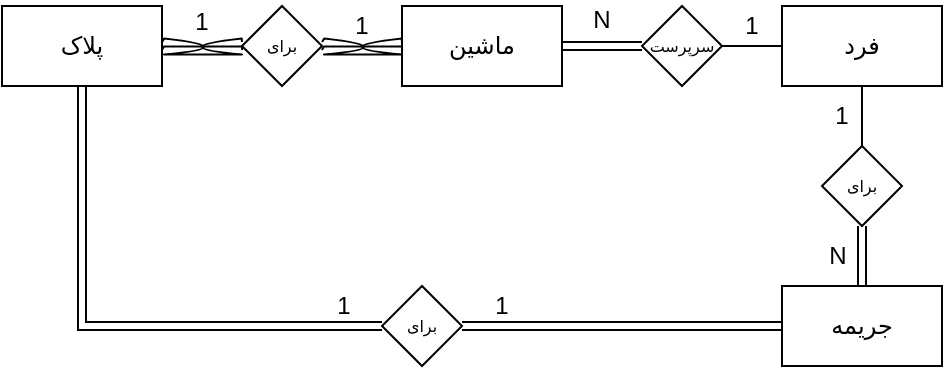 <mxfile version="20.3.0" type="device"><diagram id="R2lEEEUBdFMjLlhIrx00" name="Page-1"><mxGraphModel dx="563" dy="398" grid="1" gridSize="10" guides="1" tooltips="1" connect="1" arrows="1" fold="1" page="1" pageScale="1" pageWidth="850" pageHeight="1100" math="0" shadow="0" extFonts="Permanent Marker^https://fonts.googleapis.com/css?family=Permanent+Marker"><root><mxCell id="0"/><mxCell id="1" parent="0"/><mxCell id="hs4vftY_cz7KIsE7oFim-1" value="پلاک" style="rounded=0;whiteSpace=wrap;html=1;fontFamily=B Yekan;" parent="1" vertex="1"><mxGeometry x="80" y="80" width="80" height="40" as="geometry"/></mxCell><mxCell id="hs4vftY_cz7KIsE7oFim-2" value="ماشین" style="rounded=0;whiteSpace=wrap;html=1;fontFamily=B Yekan;" parent="1" vertex="1"><mxGeometry x="280" y="80" width="80" height="40" as="geometry"/></mxCell><mxCell id="hs4vftY_cz7KIsE7oFim-3" value="فرد" style="rounded=0;whiteSpace=wrap;html=1;fontFamily=B Yekan;" parent="1" vertex="1"><mxGeometry x="470" y="80" width="80" height="40" as="geometry"/></mxCell><mxCell id="hs4vftY_cz7KIsE7oFim-5" style="edgeStyle=orthogonalEdgeStyle;rounded=1;orthogonalLoop=1;jettySize=auto;html=1;entryX=1;entryY=0.5;entryDx=0;entryDy=0;fontFamily=B Yekan;strokeColor=default;endArrow=none;endFill=0;shape=link;" parent="1" edge="1"><mxGeometry relative="1" as="geometry"><mxPoint x="200" y="100" as="sourcePoint"/><mxPoint x="160" y="100" as="targetPoint"/></mxGeometry></mxCell><mxCell id="hs4vftY_cz7KIsE7oFim-6" style="edgeStyle=orthogonalEdgeStyle;rounded=1;orthogonalLoop=1;jettySize=auto;html=1;entryX=0;entryY=0.5;entryDx=0;entryDy=0;fontFamily=B Yekan;endArrow=none;endFill=0;strokeColor=default;shape=link;" parent="1" edge="1"><mxGeometry relative="1" as="geometry"><mxPoint x="240" y="100" as="sourcePoint"/><mxPoint x="280" y="100" as="targetPoint"/></mxGeometry></mxCell><mxCell id="hs4vftY_cz7KIsE7oFim-4" value="برای" style="rhombus;whiteSpace=wrap;html=1;fontFamily=B Yekan;fontSize=8;" parent="1" vertex="1"><mxGeometry x="200" y="80" width="40" height="40" as="geometry"/></mxCell><mxCell id="hs4vftY_cz7KIsE7oFim-8" style="edgeStyle=orthogonalEdgeStyle;rounded=1;orthogonalLoop=1;jettySize=auto;html=1;entryX=1;entryY=0.5;entryDx=0;entryDy=0;fontFamily=B Yekan;endArrow=none;endFill=0;strokeColor=default;shape=link;" parent="1" source="hs4vftY_cz7KIsE7oFim-7" target="hs4vftY_cz7KIsE7oFim-2" edge="1"><mxGeometry relative="1" as="geometry"/></mxCell><mxCell id="hs4vftY_cz7KIsE7oFim-9" style="edgeStyle=orthogonalEdgeStyle;rounded=1;orthogonalLoop=1;jettySize=auto;html=1;entryX=0;entryY=0.5;entryDx=0;entryDy=0;fontFamily=B Yekan;endArrow=none;endFill=0;strokeColor=default;" parent="1" source="hs4vftY_cz7KIsE7oFim-7" target="hs4vftY_cz7KIsE7oFim-3" edge="1"><mxGeometry relative="1" as="geometry"/></mxCell><mxCell id="hs4vftY_cz7KIsE7oFim-7" value="سرپرست" style="rhombus;whiteSpace=wrap;html=1;fontFamily=B Yekan;fontSize=8;" parent="1" vertex="1"><mxGeometry x="400" y="80" width="40" height="40" as="geometry"/></mxCell><mxCell id="iDWRJOw5YXNm8gy2QEuB-1" value="1" style="text;html=1;strokeColor=none;fillColor=none;align=center;verticalAlign=middle;whiteSpace=wrap;rounded=0;" parent="1" vertex="1"><mxGeometry x="160" y="78" width="40" height="20" as="geometry"/></mxCell><mxCell id="iDWRJOw5YXNm8gy2QEuB-2" value="1" style="text;html=1;strokeColor=none;fillColor=none;align=center;verticalAlign=middle;whiteSpace=wrap;rounded=0;" parent="1" vertex="1"><mxGeometry x="240" y="80" width="40" height="20" as="geometry"/></mxCell><mxCell id="iDWRJOw5YXNm8gy2QEuB-3" value="N" style="text;html=1;strokeColor=none;fillColor=none;align=center;verticalAlign=middle;whiteSpace=wrap;rounded=0;" parent="1" vertex="1"><mxGeometry x="360" y="77" width="40" height="20" as="geometry"/></mxCell><mxCell id="iDWRJOw5YXNm8gy2QEuB-4" value="1" style="text;html=1;strokeColor=none;fillColor=none;align=center;verticalAlign=middle;whiteSpace=wrap;rounded=0;" parent="1" vertex="1"><mxGeometry x="440" y="80" width="30" height="20" as="geometry"/></mxCell><mxCell id="6sOKWgu4MbVtS76hHiUI-8" style="edgeStyle=orthogonalEdgeStyle;rounded=0;orthogonalLoop=1;jettySize=auto;html=1;entryX=1;entryY=0.5;entryDx=0;entryDy=0;endArrow=none;endFill=0;shape=link;" edge="1" parent="1" source="6sOKWgu4MbVtS76hHiUI-1" target="6sOKWgu4MbVtS76hHiUI-7"><mxGeometry relative="1" as="geometry"/></mxCell><mxCell id="6sOKWgu4MbVtS76hHiUI-1" value="جریمه" style="rounded=0;whiteSpace=wrap;html=1;fontFamily=B Yekan;" vertex="1" parent="1"><mxGeometry x="470" y="220" width="80" height="40" as="geometry"/></mxCell><mxCell id="6sOKWgu4MbVtS76hHiUI-3" style="edgeStyle=orthogonalEdgeStyle;rounded=0;orthogonalLoop=1;jettySize=auto;html=1;entryX=0.5;entryY=1;entryDx=0;entryDy=0;endArrow=none;endFill=0;" edge="1" parent="1" source="6sOKWgu4MbVtS76hHiUI-2" target="hs4vftY_cz7KIsE7oFim-3"><mxGeometry relative="1" as="geometry"/></mxCell><mxCell id="6sOKWgu4MbVtS76hHiUI-4" style="edgeStyle=orthogonalEdgeStyle;shape=link;rounded=0;orthogonalLoop=1;jettySize=auto;html=1;entryX=0.5;entryY=0;entryDx=0;entryDy=0;" edge="1" parent="1" source="6sOKWgu4MbVtS76hHiUI-2" target="6sOKWgu4MbVtS76hHiUI-1"><mxGeometry relative="1" as="geometry"/></mxCell><mxCell id="6sOKWgu4MbVtS76hHiUI-2" value="برای" style="rhombus;whiteSpace=wrap;html=1;fontFamily=B Yekan;fontSize=8;" vertex="1" parent="1"><mxGeometry x="490" y="150" width="40" height="40" as="geometry"/></mxCell><mxCell id="6sOKWgu4MbVtS76hHiUI-5" value="1" style="text;html=1;strokeColor=none;fillColor=none;align=center;verticalAlign=middle;whiteSpace=wrap;rounded=0;" vertex="1" parent="1"><mxGeometry x="490" y="120" width="20" height="30" as="geometry"/></mxCell><mxCell id="6sOKWgu4MbVtS76hHiUI-6" value="N" style="text;html=1;strokeColor=none;fillColor=none;align=center;verticalAlign=middle;whiteSpace=wrap;rounded=0;" vertex="1" parent="1"><mxGeometry x="488" y="195" width="20" height="20" as="geometry"/></mxCell><mxCell id="6sOKWgu4MbVtS76hHiUI-9" style="edgeStyle=orthogonalEdgeStyle;rounded=0;orthogonalLoop=1;jettySize=auto;html=1;entryX=0.5;entryY=1;entryDx=0;entryDy=0;endArrow=none;endFill=0;shape=link;" edge="1" parent="1" source="6sOKWgu4MbVtS76hHiUI-7" target="hs4vftY_cz7KIsE7oFim-1"><mxGeometry relative="1" as="geometry"/></mxCell><mxCell id="6sOKWgu4MbVtS76hHiUI-7" value="برای" style="rhombus;whiteSpace=wrap;html=1;fontFamily=B Yekan;fontSize=8;" vertex="1" parent="1"><mxGeometry x="270" y="220" width="40" height="40" as="geometry"/></mxCell><mxCell id="6sOKWgu4MbVtS76hHiUI-10" value="1" style="text;html=1;strokeColor=none;fillColor=none;align=center;verticalAlign=middle;whiteSpace=wrap;rounded=0;" vertex="1" parent="1"><mxGeometry x="310" y="220" width="40" height="20" as="geometry"/></mxCell><mxCell id="6sOKWgu4MbVtS76hHiUI-11" value="1" style="text;html=1;strokeColor=none;fillColor=none;align=center;verticalAlign=middle;whiteSpace=wrap;rounded=0;" vertex="1" parent="1"><mxGeometry x="231" y="220" width="40" height="20" as="geometry"/></mxCell></root></mxGraphModel></diagram></mxfile>